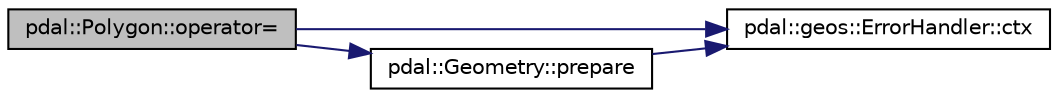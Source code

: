 digraph "pdal::Polygon::operator="
{
  edge [fontname="Helvetica",fontsize="10",labelfontname="Helvetica",labelfontsize="10"];
  node [fontname="Helvetica",fontsize="10",shape=record];
  rankdir="LR";
  Node1 [label="pdal::Polygon::operator=",height=0.2,width=0.4,color="black", fillcolor="grey75", style="filled", fontcolor="black"];
  Node1 -> Node2 [color="midnightblue",fontsize="10",style="solid",fontname="Helvetica"];
  Node2 [label="pdal::geos::ErrorHandler::ctx",height=0.2,width=0.4,color="black", fillcolor="white", style="filled",URL="$classpdal_1_1geos_1_1ErrorHandler.html#a54bdaa70ba8baee1c8ad8f9f47572c8d"];
  Node1 -> Node3 [color="midnightblue",fontsize="10",style="solid",fontname="Helvetica"];
  Node3 [label="pdal::Geometry::prepare",height=0.2,width=0.4,color="black", fillcolor="white", style="filled",URL="$classpdal_1_1Geometry.html#a5340a42c65209674135a41008d0c305a"];
  Node3 -> Node2 [color="midnightblue",fontsize="10",style="solid",fontname="Helvetica"];
}

